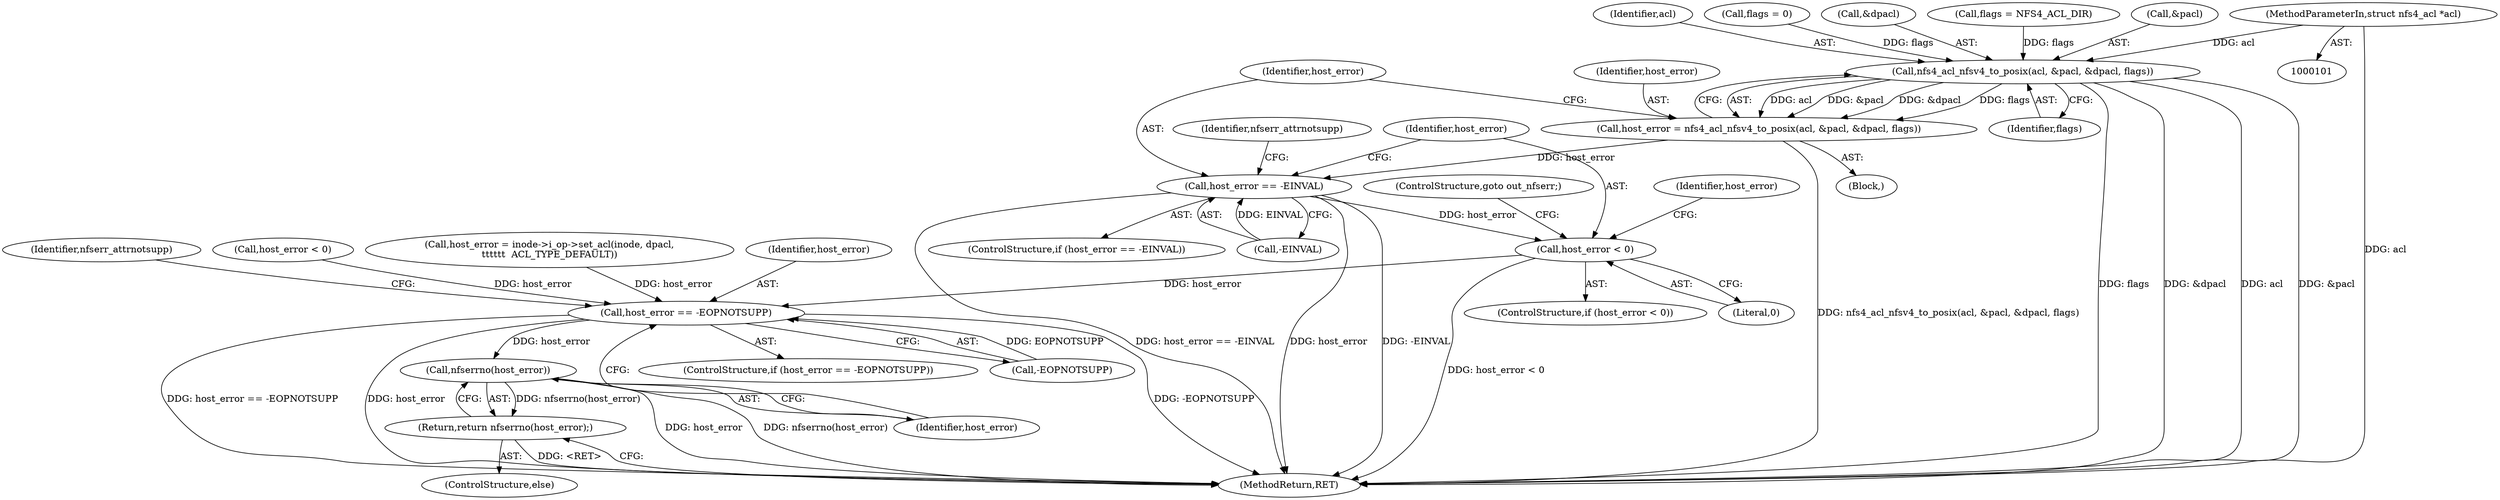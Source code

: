 digraph "0_linux_999653786df6954a31044528ac3f7a5dadca08f4_1@pointer" {
"1000104" [label="(MethodParameterIn,struct nfs4_acl *acl)"];
"1000165" [label="(Call,nfs4_acl_nfsv4_to_posix(acl, &pacl, &dpacl, flags))"];
"1000163" [label="(Call,host_error = nfs4_acl_nfsv4_to_posix(acl, &pacl, &dpacl, flags))"];
"1000173" [label="(Call,host_error == -EINVAL)"];
"1000180" [label="(Call,host_error < 0)"];
"1000214" [label="(Call,host_error == -EOPNOTSUPP)"];
"1000222" [label="(Call,nfserrno(host_error))"];
"1000221" [label="(Return,return nfserrno(host_error);)"];
"1000220" [label="(ControlStructure,else)"];
"1000219" [label="(Identifier,nfserr_attrnotsupp)"];
"1000182" [label="(Literal,0)"];
"1000179" [label="(ControlStructure,if (host_error < 0))"];
"1000163" [label="(Call,host_error = nfs4_acl_nfsv4_to_posix(acl, &pacl, &dpacl, flags))"];
"1000223" [label="(Identifier,host_error)"];
"1000221" [label="(Return,return nfserrno(host_error);)"];
"1000167" [label="(Call,&pacl)"];
"1000180" [label="(Call,host_error < 0)"];
"1000166" [label="(Identifier,acl)"];
"1000119" [label="(Call,flags = 0)"];
"1000174" [label="(Identifier,host_error)"];
"1000213" [label="(ControlStructure,if (host_error == -EOPNOTSUPP))"];
"1000178" [label="(Identifier,nfserr_attrnotsupp)"];
"1000173" [label="(Call,host_error == -EINVAL)"];
"1000191" [label="(Call,host_error < 0)"];
"1000216" [label="(Call,-EOPNOTSUPP)"];
"1000165" [label="(Call,nfs4_acl_nfsv4_to_posix(acl, &pacl, &dpacl, flags))"];
"1000224" [label="(MethodReturn,RET)"];
"1000172" [label="(ControlStructure,if (host_error == -EINVAL))"];
"1000175" [label="(Call,-EINVAL)"];
"1000222" [label="(Call,nfserrno(host_error))"];
"1000183" [label="(ControlStructure,goto out_nfserr;)"];
"1000185" [label="(Identifier,host_error)"];
"1000214" [label="(Call,host_error == -EOPNOTSUPP)"];
"1000181" [label="(Identifier,host_error)"];
"1000201" [label="(Call,host_error = inode->i_op->set_acl(inode, dpacl,\n\t\t\t\t\t\t  ACL_TYPE_DEFAULT))"];
"1000171" [label="(Identifier,flags)"];
"1000169" [label="(Call,&dpacl)"];
"1000164" [label="(Identifier,host_error)"];
"1000160" [label="(Call,flags = NFS4_ACL_DIR)"];
"1000104" [label="(MethodParameterIn,struct nfs4_acl *acl)"];
"1000215" [label="(Identifier,host_error)"];
"1000105" [label="(Block,)"];
"1000104" -> "1000101"  [label="AST: "];
"1000104" -> "1000224"  [label="DDG: acl"];
"1000104" -> "1000165"  [label="DDG: acl"];
"1000165" -> "1000163"  [label="AST: "];
"1000165" -> "1000171"  [label="CFG: "];
"1000166" -> "1000165"  [label="AST: "];
"1000167" -> "1000165"  [label="AST: "];
"1000169" -> "1000165"  [label="AST: "];
"1000171" -> "1000165"  [label="AST: "];
"1000163" -> "1000165"  [label="CFG: "];
"1000165" -> "1000224"  [label="DDG: &dpacl"];
"1000165" -> "1000224"  [label="DDG: acl"];
"1000165" -> "1000224"  [label="DDG: &pacl"];
"1000165" -> "1000224"  [label="DDG: flags"];
"1000165" -> "1000163"  [label="DDG: acl"];
"1000165" -> "1000163"  [label="DDG: &pacl"];
"1000165" -> "1000163"  [label="DDG: &dpacl"];
"1000165" -> "1000163"  [label="DDG: flags"];
"1000119" -> "1000165"  [label="DDG: flags"];
"1000160" -> "1000165"  [label="DDG: flags"];
"1000163" -> "1000105"  [label="AST: "];
"1000164" -> "1000163"  [label="AST: "];
"1000174" -> "1000163"  [label="CFG: "];
"1000163" -> "1000224"  [label="DDG: nfs4_acl_nfsv4_to_posix(acl, &pacl, &dpacl, flags)"];
"1000163" -> "1000173"  [label="DDG: host_error"];
"1000173" -> "1000172"  [label="AST: "];
"1000173" -> "1000175"  [label="CFG: "];
"1000174" -> "1000173"  [label="AST: "];
"1000175" -> "1000173"  [label="AST: "];
"1000178" -> "1000173"  [label="CFG: "];
"1000181" -> "1000173"  [label="CFG: "];
"1000173" -> "1000224"  [label="DDG: host_error == -EINVAL"];
"1000173" -> "1000224"  [label="DDG: host_error"];
"1000173" -> "1000224"  [label="DDG: -EINVAL"];
"1000175" -> "1000173"  [label="DDG: EINVAL"];
"1000173" -> "1000180"  [label="DDG: host_error"];
"1000180" -> "1000179"  [label="AST: "];
"1000180" -> "1000182"  [label="CFG: "];
"1000181" -> "1000180"  [label="AST: "];
"1000182" -> "1000180"  [label="AST: "];
"1000183" -> "1000180"  [label="CFG: "];
"1000185" -> "1000180"  [label="CFG: "];
"1000180" -> "1000224"  [label="DDG: host_error < 0"];
"1000180" -> "1000214"  [label="DDG: host_error"];
"1000214" -> "1000213"  [label="AST: "];
"1000214" -> "1000216"  [label="CFG: "];
"1000215" -> "1000214"  [label="AST: "];
"1000216" -> "1000214"  [label="AST: "];
"1000219" -> "1000214"  [label="CFG: "];
"1000223" -> "1000214"  [label="CFG: "];
"1000214" -> "1000224"  [label="DDG: -EOPNOTSUPP"];
"1000214" -> "1000224"  [label="DDG: host_error == -EOPNOTSUPP"];
"1000214" -> "1000224"  [label="DDG: host_error"];
"1000191" -> "1000214"  [label="DDG: host_error"];
"1000201" -> "1000214"  [label="DDG: host_error"];
"1000216" -> "1000214"  [label="DDG: EOPNOTSUPP"];
"1000214" -> "1000222"  [label="DDG: host_error"];
"1000222" -> "1000221"  [label="AST: "];
"1000222" -> "1000223"  [label="CFG: "];
"1000223" -> "1000222"  [label="AST: "];
"1000221" -> "1000222"  [label="CFG: "];
"1000222" -> "1000224"  [label="DDG: host_error"];
"1000222" -> "1000224"  [label="DDG: nfserrno(host_error)"];
"1000222" -> "1000221"  [label="DDG: nfserrno(host_error)"];
"1000221" -> "1000220"  [label="AST: "];
"1000224" -> "1000221"  [label="CFG: "];
"1000221" -> "1000224"  [label="DDG: <RET>"];
}
